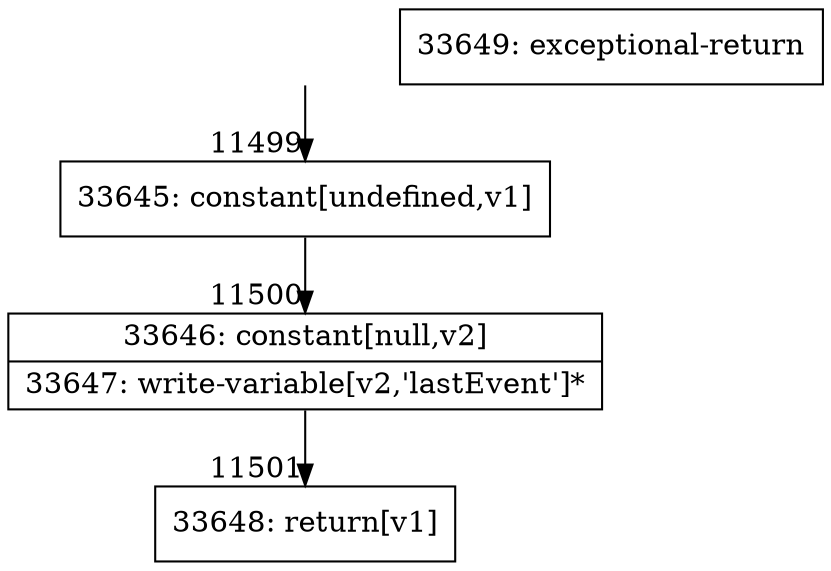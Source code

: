 digraph {
rankdir="TD"
BB_entry857[shape=none,label=""];
BB_entry857 -> BB11499 [tailport=s, headport=n, headlabel="    11499"]
BB11499 [shape=record label="{33645: constant[undefined,v1]}" ] 
BB11499 -> BB11500 [tailport=s, headport=n, headlabel="      11500"]
BB11500 [shape=record label="{33646: constant[null,v2]|33647: write-variable[v2,'lastEvent']*}" ] 
BB11500 -> BB11501 [tailport=s, headport=n, headlabel="      11501"]
BB11501 [shape=record label="{33648: return[v1]}" ] 
BB11502 [shape=record label="{33649: exceptional-return}" ] 
//#$~ 16090
}
